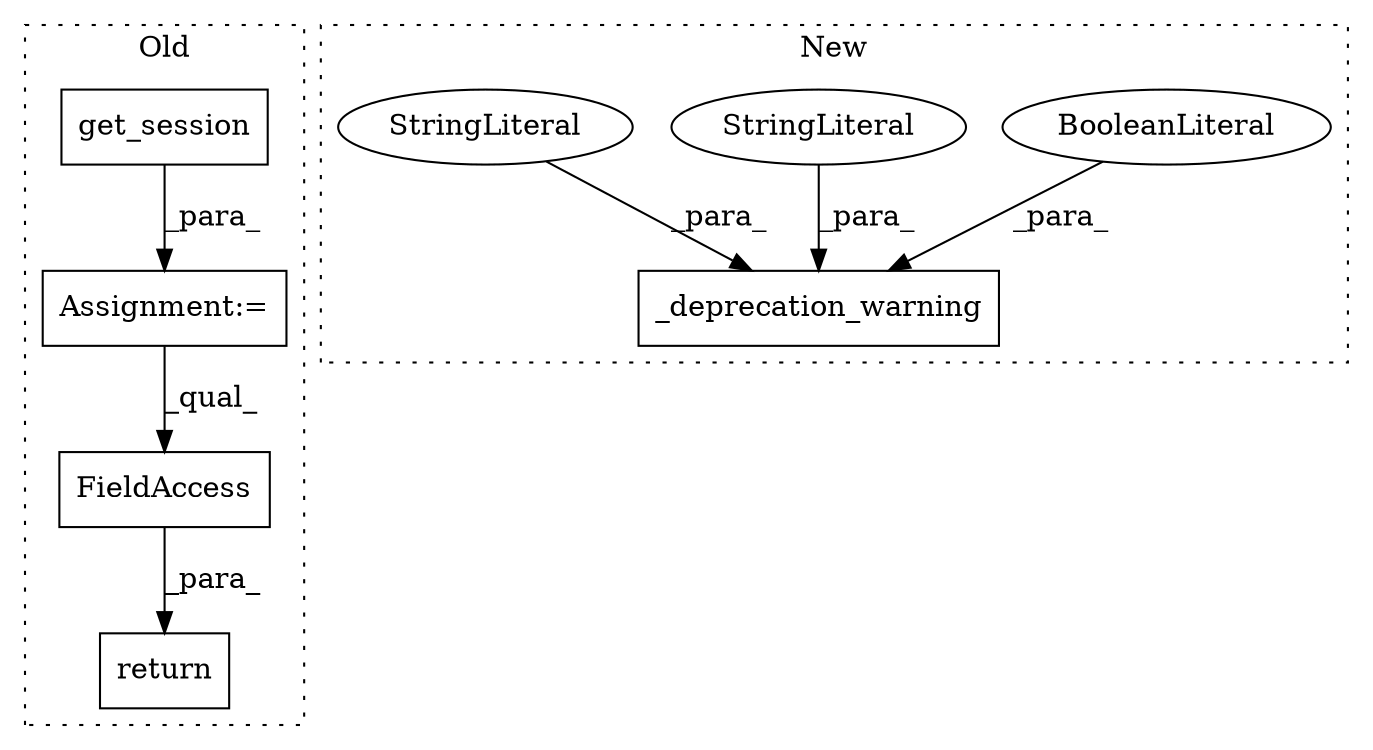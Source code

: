 digraph G {
subgraph cluster0 {
1 [label="return" a="41" s="1351" l="7" shape="box"];
6 [label="get_session" a="32" s="1332" l="13" shape="box"];
7 [label="Assignment:=" a="7" s="1331" l="1" shape="box"];
8 [label="FieldAccess" a="22" s="1358" l="17" shape="box"];
label = "Old";
style="dotted";
}
subgraph cluster1 {
2 [label="_deprecation_warning" a="32" s="1421,1472" l="21,1" shape="box"];
3 [label="BooleanLiteral" a="9" s="1468" l="4" shape="ellipse"];
4 [label="StringLiteral" a="45" s="1442" l="10" shape="ellipse"];
5 [label="StringLiteral" a="45" s="1453" l="14" shape="ellipse"];
label = "New";
style="dotted";
}
3 -> 2 [label="_para_"];
4 -> 2 [label="_para_"];
5 -> 2 [label="_para_"];
6 -> 7 [label="_para_"];
7 -> 8 [label="_qual_"];
8 -> 1 [label="_para_"];
}